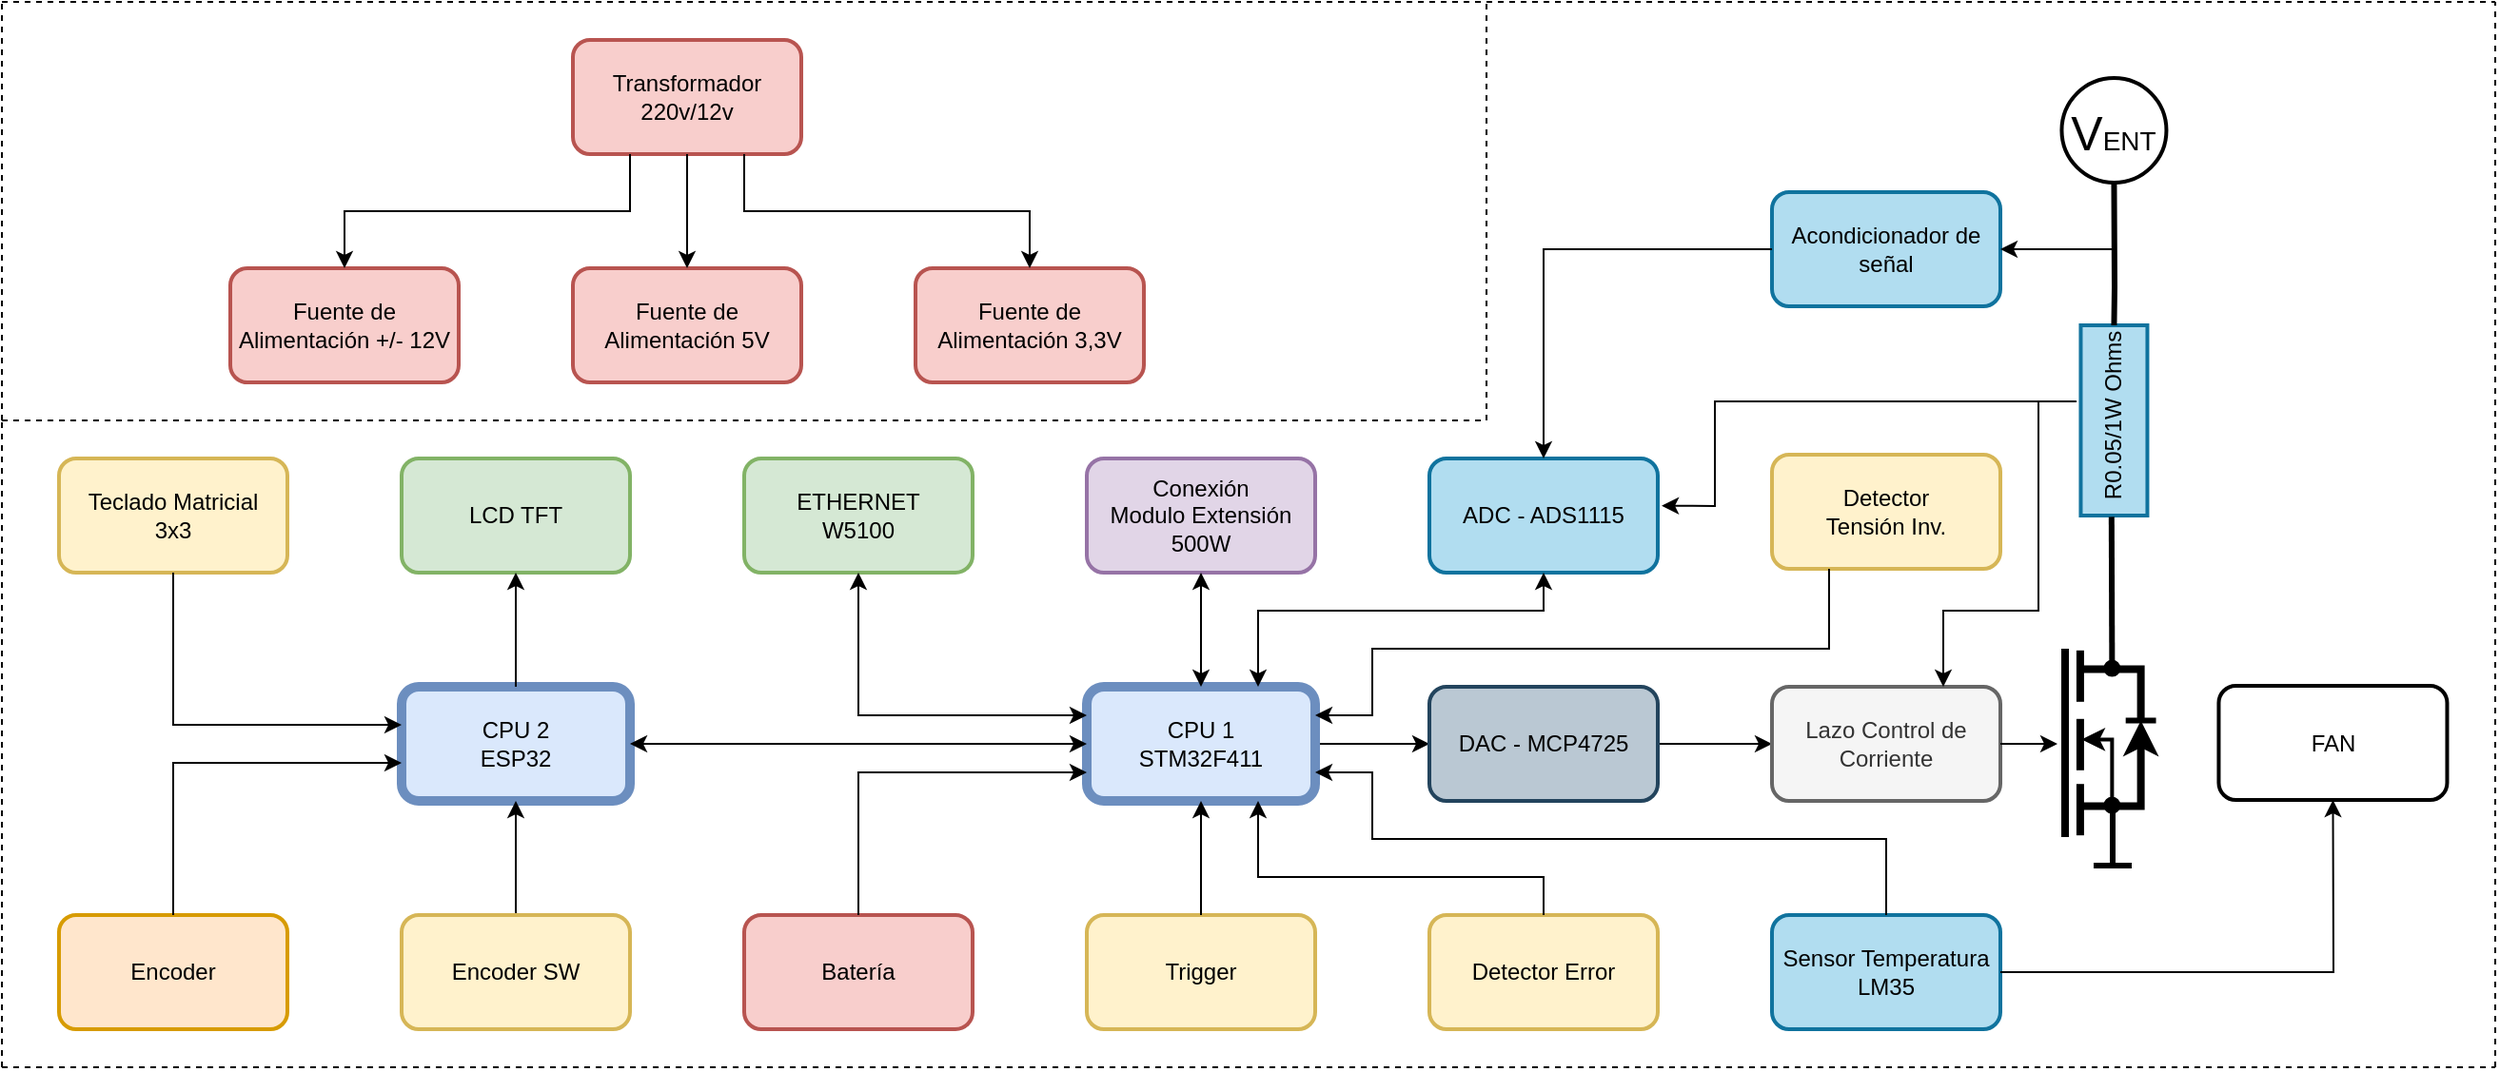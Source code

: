<mxfile version="21.7.5" type="github">
  <diagram name="Página-1" id="7lZH52VtYHdOlNdaaxMl">
    <mxGraphModel dx="1358" dy="715" grid="0" gridSize="10" guides="1" tooltips="1" connect="1" arrows="1" fold="1" page="1" pageScale="1" pageWidth="10000" pageHeight="10000" math="0" shadow="0">
      <root>
        <mxCell id="0" />
        <mxCell id="1" parent="0" />
        <mxCell id="78oOAkl6ML1StjrEmniX-30" value="" style="rounded=0;whiteSpace=wrap;html=1;direction=north;strokeWidth=2;fillColor=#b1ddf0;strokeColor=#10739e;" vertex="1" parent="1">
          <mxGeometry x="1222.23" y="490" width="35" height="100" as="geometry" />
        </mxCell>
        <mxCell id="78oOAkl6ML1StjrEmniX-38" value="R0.05/1W Ohms" style="text;html=1;align=center;verticalAlign=middle;resizable=0;points=[];autosize=1;strokeColor=none;fillColor=none;rotation=-90;" vertex="1" parent="1">
          <mxGeometry x="1184.73" y="523" width="110" height="30" as="geometry" />
        </mxCell>
        <mxCell id="78oOAkl6ML1StjrEmniX-1" value="CPU 2&lt;br&gt;ESP32" style="rounded=1;whiteSpace=wrap;html=1;fillColor=#dae8fc;strokeColor=#6c8ebf;strokeWidth=5;" vertex="1" parent="1">
          <mxGeometry x="340" y="680" width="120" height="60" as="geometry" />
        </mxCell>
        <mxCell id="78oOAkl6ML1StjrEmniX-43" value="" style="edgeStyle=orthogonalEdgeStyle;rounded=0;orthogonalLoop=1;jettySize=auto;html=1;" edge="1" parent="1" source="78oOAkl6ML1StjrEmniX-2" target="78oOAkl6ML1StjrEmniX-9">
          <mxGeometry relative="1" as="geometry" />
        </mxCell>
        <mxCell id="78oOAkl6ML1StjrEmniX-2" value="CPU 1&lt;br&gt;STM32F411" style="rounded=1;whiteSpace=wrap;html=1;fillColor=#dae8fc;strokeColor=#6c8ebf;strokeWidth=5;" vertex="1" parent="1">
          <mxGeometry x="700" y="680" width="120" height="60" as="geometry" />
        </mxCell>
        <mxCell id="78oOAkl6ML1StjrEmniX-45" value="" style="edgeStyle=orthogonalEdgeStyle;rounded=0;orthogonalLoop=1;jettySize=auto;html=1;" edge="1" parent="1" source="78oOAkl6ML1StjrEmniX-9" target="78oOAkl6ML1StjrEmniX-28">
          <mxGeometry relative="1" as="geometry" />
        </mxCell>
        <mxCell id="78oOAkl6ML1StjrEmniX-9" value="DAC - MCP4725" style="rounded=1;whiteSpace=wrap;html=1;fillColor=#bac8d3;strokeColor=#23445d;strokeWidth=2;" vertex="1" parent="1">
          <mxGeometry x="880" y="680" width="120" height="60" as="geometry" />
        </mxCell>
        <mxCell id="78oOAkl6ML1StjrEmniX-10" value="ADC - ADS1115" style="rounded=1;whiteSpace=wrap;html=1;fillColor=#b1ddf0;strokeColor=#10739e;strokeWidth=2;" vertex="1" parent="1">
          <mxGeometry x="880" y="560" width="120" height="60" as="geometry" />
        </mxCell>
        <mxCell id="78oOAkl6ML1StjrEmniX-11" value="Encoder" style="rounded=1;whiteSpace=wrap;html=1;fillColor=#ffe6cc;strokeColor=#d79b00;strokeWidth=2;" vertex="1" parent="1">
          <mxGeometry x="160" y="800" width="120" height="60" as="geometry" />
        </mxCell>
        <mxCell id="78oOAkl6ML1StjrEmniX-12" value="Teclado Matricial &lt;br&gt;3x3" style="rounded=1;whiteSpace=wrap;html=1;fillColor=#fff2cc;strokeColor=#d6b656;strokeWidth=2;" vertex="1" parent="1">
          <mxGeometry x="160" y="560" width="120" height="60" as="geometry" />
        </mxCell>
        <mxCell id="78oOAkl6ML1StjrEmniX-13" value="LCD TFT" style="rounded=1;whiteSpace=wrap;html=1;fillColor=#d5e8d4;strokeColor=#82b366;strokeWidth=2;" vertex="1" parent="1">
          <mxGeometry x="340" y="560" width="120" height="60" as="geometry" />
        </mxCell>
        <mxCell id="78oOAkl6ML1StjrEmniX-24" value="" style="edgeStyle=orthogonalEdgeStyle;rounded=0;orthogonalLoop=1;jettySize=auto;html=1;" edge="1" parent="1" source="78oOAkl6ML1StjrEmniX-14" target="78oOAkl6ML1StjrEmniX-1">
          <mxGeometry relative="1" as="geometry" />
        </mxCell>
        <mxCell id="78oOAkl6ML1StjrEmniX-14" value="Encoder SW" style="rounded=1;whiteSpace=wrap;html=1;fillColor=#fff2cc;strokeColor=#d6b656;strokeWidth=2;" vertex="1" parent="1">
          <mxGeometry x="340" y="800" width="120" height="60" as="geometry" />
        </mxCell>
        <mxCell id="78oOAkl6ML1StjrEmniX-15" value="ETHERNET&lt;br&gt;W5100" style="rounded=1;whiteSpace=wrap;html=1;fillColor=#d5e8d4;strokeColor=#82b366;strokeWidth=2;" vertex="1" parent="1">
          <mxGeometry x="520" y="560" width="120" height="60" as="geometry" />
        </mxCell>
        <mxCell id="78oOAkl6ML1StjrEmniX-17" value="Batería" style="rounded=1;whiteSpace=wrap;html=1;fillColor=#f8cecc;strokeColor=#b85450;strokeWidth=2;" vertex="1" parent="1">
          <mxGeometry x="520" y="800" width="120" height="60" as="geometry" />
        </mxCell>
        <mxCell id="78oOAkl6ML1StjrEmniX-18" value="Sensor Temperatura&lt;br&gt;LM35" style="rounded=1;whiteSpace=wrap;html=1;fillColor=#b1ddf0;strokeColor=#10739e;strokeWidth=2;" vertex="1" parent="1">
          <mxGeometry x="1060" y="800" width="120" height="60" as="geometry" />
        </mxCell>
        <mxCell id="78oOAkl6ML1StjrEmniX-19" value="Conexión&lt;br&gt;Modulo Extensión&lt;br&gt;500W" style="rounded=1;whiteSpace=wrap;html=1;fillColor=#e1d5e7;strokeColor=#9673a6;strokeWidth=2;" vertex="1" parent="1">
          <mxGeometry x="700" y="560" width="120" height="60" as="geometry" />
        </mxCell>
        <mxCell id="78oOAkl6ML1StjrEmniX-20" value="Trigger" style="rounded=1;whiteSpace=wrap;html=1;fillColor=#fff2cc;strokeColor=#d6b656;strokeWidth=2;" vertex="1" parent="1">
          <mxGeometry x="700" y="800" width="120" height="60" as="geometry" />
        </mxCell>
        <mxCell id="78oOAkl6ML1StjrEmniX-21" value="" style="endArrow=classic;html=1;rounded=0;entryX=0.5;entryY=1;entryDx=0;entryDy=0;" edge="1" parent="1" target="78oOAkl6ML1StjrEmniX-13">
          <mxGeometry width="50" height="50" relative="1" as="geometry">
            <mxPoint x="400" y="680" as="sourcePoint" />
            <mxPoint x="450" y="630" as="targetPoint" />
          </mxGeometry>
        </mxCell>
        <mxCell id="78oOAkl6ML1StjrEmniX-22" value="" style="endArrow=classic;html=1;rounded=0;exitX=0.5;exitY=0;exitDx=0;exitDy=0;" edge="1" parent="1" source="78oOAkl6ML1StjrEmniX-11">
          <mxGeometry width="50" height="50" relative="1" as="geometry">
            <mxPoint x="340" y="720" as="sourcePoint" />
            <mxPoint x="340" y="720" as="targetPoint" />
            <Array as="points">
              <mxPoint x="220" y="720" />
            </Array>
          </mxGeometry>
        </mxCell>
        <mxCell id="78oOAkl6ML1StjrEmniX-23" value="" style="endArrow=classic;html=1;rounded=0;exitX=0.5;exitY=1;exitDx=0;exitDy=0;" edge="1" parent="1" source="78oOAkl6ML1StjrEmniX-12">
          <mxGeometry width="50" height="50" relative="1" as="geometry">
            <mxPoint x="340" y="700" as="sourcePoint" />
            <mxPoint x="340" y="700" as="targetPoint" />
            <Array as="points">
              <mxPoint x="220" y="700" />
            </Array>
          </mxGeometry>
        </mxCell>
        <mxCell id="78oOAkl6ML1StjrEmniX-25" value="" style="endArrow=classic;startArrow=classic;html=1;rounded=0;entryX=0;entryY=0.5;entryDx=0;entryDy=0;" edge="1" parent="1" target="78oOAkl6ML1StjrEmniX-2">
          <mxGeometry width="50" height="50" relative="1" as="geometry">
            <mxPoint x="460" y="710" as="sourcePoint" />
            <mxPoint x="510" y="660" as="targetPoint" />
          </mxGeometry>
        </mxCell>
        <mxCell id="78oOAkl6ML1StjrEmniX-26" value="FAN" style="rounded=1;whiteSpace=wrap;html=1;strokeWidth=2;" vertex="1" parent="1">
          <mxGeometry x="1294.73" y="679.5" width="120" height="60" as="geometry" />
        </mxCell>
        <mxCell id="78oOAkl6ML1StjrEmniX-28" value="Lazo Control de Corriente" style="rounded=1;whiteSpace=wrap;html=1;strokeWidth=2;fillColor=#f5f5f5;strokeColor=#666666;fontColor=#333333;" vertex="1" parent="1">
          <mxGeometry x="1060" y="680" width="120" height="60" as="geometry" />
        </mxCell>
        <mxCell id="78oOAkl6ML1StjrEmniX-32" value="Transformador 220v/12v" style="rounded=1;whiteSpace=wrap;html=1;fillColor=#f8cecc;strokeColor=#b85450;strokeWidth=2;" vertex="1" parent="1">
          <mxGeometry x="430" y="340" width="120" height="60" as="geometry" />
        </mxCell>
        <mxCell id="78oOAkl6ML1StjrEmniX-33" value="Fuente de Alimentación +/- 12V" style="rounded=1;whiteSpace=wrap;html=1;fillColor=#f8cecc;strokeColor=#b85450;strokeWidth=2;" vertex="1" parent="1">
          <mxGeometry x="250" y="460" width="120" height="60" as="geometry" />
        </mxCell>
        <mxCell id="78oOAkl6ML1StjrEmniX-34" value="Fuente de Alimentación 5V" style="rounded=1;whiteSpace=wrap;html=1;fillColor=#f8cecc;strokeColor=#b85450;strokeWidth=2;" vertex="1" parent="1">
          <mxGeometry x="430" y="460" width="120" height="60" as="geometry" />
        </mxCell>
        <mxCell id="78oOAkl6ML1StjrEmniX-35" value="Fuente de Alimentación 3,3V" style="rounded=1;whiteSpace=wrap;html=1;fillColor=#f8cecc;strokeColor=#b85450;strokeWidth=2;" vertex="1" parent="1">
          <mxGeometry x="610" y="460" width="120" height="60" as="geometry" />
        </mxCell>
        <mxCell id="78oOAkl6ML1StjrEmniX-36" value="Detector Error" style="rounded=1;whiteSpace=wrap;html=1;fillColor=#fff2cc;strokeColor=#d6b656;strokeWidth=2;" vertex="1" parent="1">
          <mxGeometry x="880" y="800" width="120" height="60" as="geometry" />
        </mxCell>
        <mxCell id="78oOAkl6ML1StjrEmniX-37" value="Detector &lt;br&gt;Tensión Inv." style="rounded=1;whiteSpace=wrap;html=1;fillColor=#fff2cc;strokeColor=#d6b656;strokeWidth=2;" vertex="1" parent="1">
          <mxGeometry x="1060" y="558" width="120" height="60" as="geometry" />
        </mxCell>
        <mxCell id="78oOAkl6ML1StjrEmniX-39" value="" style="endArrow=classic;startArrow=classic;html=1;rounded=0;exitX=0;exitY=0.25;exitDx=0;exitDy=0;entryX=0.5;entryY=1;entryDx=0;entryDy=0;" edge="1" parent="1" source="78oOAkl6ML1StjrEmniX-2" target="78oOAkl6ML1StjrEmniX-15">
          <mxGeometry width="50" height="50" relative="1" as="geometry">
            <mxPoint x="630" y="680" as="sourcePoint" />
            <mxPoint x="680" y="630" as="targetPoint" />
            <Array as="points">
              <mxPoint x="580" y="695" />
            </Array>
          </mxGeometry>
        </mxCell>
        <mxCell id="78oOAkl6ML1StjrEmniX-40" value="" style="endArrow=classic;html=1;rounded=0;entryX=0;entryY=0.75;entryDx=0;entryDy=0;" edge="1" parent="1" target="78oOAkl6ML1StjrEmniX-2">
          <mxGeometry width="50" height="50" relative="1" as="geometry">
            <mxPoint x="580" y="800" as="sourcePoint" />
            <mxPoint x="630" y="750" as="targetPoint" />
            <Array as="points">
              <mxPoint x="580" y="725" />
            </Array>
          </mxGeometry>
        </mxCell>
        <mxCell id="78oOAkl6ML1StjrEmniX-41" value="" style="endArrow=classic;html=1;rounded=0;entryX=0.5;entryY=1;entryDx=0;entryDy=0;" edge="1" parent="1" target="78oOAkl6ML1StjrEmniX-2">
          <mxGeometry width="50" height="50" relative="1" as="geometry">
            <mxPoint x="760" y="800" as="sourcePoint" />
            <mxPoint x="810" y="750" as="targetPoint" />
          </mxGeometry>
        </mxCell>
        <mxCell id="78oOAkl6ML1StjrEmniX-42" value="" style="endArrow=classic;html=1;rounded=0;entryX=0.75;entryY=1;entryDx=0;entryDy=0;" edge="1" parent="1" target="78oOAkl6ML1StjrEmniX-2">
          <mxGeometry width="50" height="50" relative="1" as="geometry">
            <mxPoint x="940" y="800" as="sourcePoint" />
            <mxPoint x="990" y="750" as="targetPoint" />
            <Array as="points">
              <mxPoint x="940" y="780" />
              <mxPoint x="860" y="780" />
              <mxPoint x="790" y="780" />
            </Array>
          </mxGeometry>
        </mxCell>
        <mxCell id="78oOAkl6ML1StjrEmniX-44" value="" style="endArrow=classic;startArrow=classic;html=1;rounded=0;entryX=0.5;entryY=1;entryDx=0;entryDy=0;" edge="1" parent="1" target="78oOAkl6ML1StjrEmniX-19">
          <mxGeometry width="50" height="50" relative="1" as="geometry">
            <mxPoint x="760" y="680" as="sourcePoint" />
            <mxPoint x="810" y="630" as="targetPoint" />
          </mxGeometry>
        </mxCell>
        <mxCell id="78oOAkl6ML1StjrEmniX-47" value="" style="endArrow=classic;startArrow=classic;html=1;rounded=0;entryX=0.5;entryY=1;entryDx=0;entryDy=0;" edge="1" parent="1" target="78oOAkl6ML1StjrEmniX-10">
          <mxGeometry width="50" height="50" relative="1" as="geometry">
            <mxPoint x="790" y="680" as="sourcePoint" />
            <mxPoint x="940" y="650" as="targetPoint" />
            <Array as="points">
              <mxPoint x="790" y="640" />
              <mxPoint x="860" y="640" />
              <mxPoint x="940" y="640" />
            </Array>
          </mxGeometry>
        </mxCell>
        <mxCell id="78oOAkl6ML1StjrEmniX-48" value="" style="endArrow=classic;html=1;rounded=0;entryX=1;entryY=0.25;entryDx=0;entryDy=0;exitX=0.25;exitY=1;exitDx=0;exitDy=0;" edge="1" parent="1" source="78oOAkl6ML1StjrEmniX-37" target="78oOAkl6ML1StjrEmniX-2">
          <mxGeometry width="50" height="50" relative="1" as="geometry">
            <mxPoint x="800" y="800" as="sourcePoint" />
            <mxPoint x="850" y="750" as="targetPoint" />
            <Array as="points">
              <mxPoint x="1090" y="660" />
              <mxPoint x="1020" y="660" />
              <mxPoint x="850" y="660" />
              <mxPoint x="850" y="695" />
            </Array>
          </mxGeometry>
        </mxCell>
        <mxCell id="78oOAkl6ML1StjrEmniX-49" value="" style="endArrow=classic;html=1;rounded=0;entryX=1;entryY=0.75;entryDx=0;entryDy=0;" edge="1" parent="1" target="78oOAkl6ML1StjrEmniX-2">
          <mxGeometry width="50" height="50" relative="1" as="geometry">
            <mxPoint x="1120" y="800" as="sourcePoint" />
            <mxPoint x="1170" y="750" as="targetPoint" />
            <Array as="points">
              <mxPoint x="1120" y="760" />
              <mxPoint x="850" y="760" />
              <mxPoint x="850" y="725" />
            </Array>
          </mxGeometry>
        </mxCell>
        <mxCell id="78oOAkl6ML1StjrEmniX-50" value="&lt;font style=&quot;&quot;&gt;&lt;span style=&quot;font-size: 25px;&quot;&gt;V&lt;/span&gt;&lt;font style=&quot;font-size: 14px;&quot;&gt;ENT&lt;/font&gt;&lt;/font&gt;" style="ellipse;whiteSpace=wrap;html=1;aspect=fixed;strokeWidth=2;" vertex="1" parent="1">
          <mxGeometry x="1212.23" y="360" width="55" height="55" as="geometry" />
        </mxCell>
        <mxCell id="78oOAkl6ML1StjrEmniX-52" value="" style="endArrow=none;html=1;rounded=0;exitX=1;exitY=0.5;exitDx=0;exitDy=0;entryX=0.5;entryY=1;entryDx=0;entryDy=0;strokeWidth=3;" edge="1" parent="1" source="78oOAkl6ML1StjrEmniX-30" target="78oOAkl6ML1StjrEmniX-50">
          <mxGeometry width="50" height="50" relative="1" as="geometry">
            <mxPoint x="1291" y="540" as="sourcePoint" />
            <mxPoint x="1341" y="490" as="targetPoint" />
            <Array as="points">
              <mxPoint x="1240" y="470" />
            </Array>
          </mxGeometry>
        </mxCell>
        <mxCell id="78oOAkl6ML1StjrEmniX-55" value="Acondicionador de señal" style="rounded=1;whiteSpace=wrap;html=1;fillColor=#b1ddf0;strokeColor=#10739e;strokeWidth=2;" vertex="1" parent="1">
          <mxGeometry x="1060" y="420" width="120" height="60" as="geometry" />
        </mxCell>
        <mxCell id="78oOAkl6ML1StjrEmniX-56" value="" style="endArrow=classic;html=1;rounded=0;entryX=1;entryY=0.5;entryDx=0;entryDy=0;" edge="1" parent="1" target="78oOAkl6ML1StjrEmniX-55">
          <mxGeometry width="50" height="50" relative="1" as="geometry">
            <mxPoint x="1240" y="450" as="sourcePoint" />
            <mxPoint x="1290" y="420" as="targetPoint" />
          </mxGeometry>
        </mxCell>
        <mxCell id="78oOAkl6ML1StjrEmniX-57" value="" style="endArrow=classic;html=1;rounded=0;entryX=0.5;entryY=0;entryDx=0;entryDy=0;exitX=0;exitY=0.5;exitDx=0;exitDy=0;" edge="1" parent="1" source="78oOAkl6ML1StjrEmniX-55" target="78oOAkl6ML1StjrEmniX-10">
          <mxGeometry width="50" height="50" relative="1" as="geometry">
            <mxPoint x="1060" y="470" as="sourcePoint" />
            <mxPoint x="1110" y="420" as="targetPoint" />
            <Array as="points">
              <mxPoint x="940" y="450" />
            </Array>
          </mxGeometry>
        </mxCell>
        <mxCell id="78oOAkl6ML1StjrEmniX-70" value="" style="endArrow=none;html=1;rounded=0;exitX=0.5;exitY=0;exitDx=0;exitDy=0;strokeWidth=3;sourcePerimeterSpacing=0;strokeColor=default;entryX=0.021;entryY=0.456;entryDx=0;entryDy=0;entryPerimeter=0;" edge="1" parent="1" source="78oOAkl6ML1StjrEmniX-67" target="78oOAkl6ML1StjrEmniX-38">
          <mxGeometry width="50" height="50" relative="1" as="geometry">
            <mxPoint x="1296.361" y="663.63" as="sourcePoint" />
            <mxPoint x="1240" y="610" as="targetPoint" />
          </mxGeometry>
        </mxCell>
        <mxCell id="78oOAkl6ML1StjrEmniX-71" value="" style="group" vertex="1" connectable="0" parent="1">
          <mxGeometry x="1214" y="660" width="47.77" height="99" as="geometry" />
        </mxCell>
        <mxCell id="78oOAkl6ML1StjrEmniX-58" value="" style="endArrow=classic;html=1;rounded=0;strokeWidth=2;" edge="1" parent="78oOAkl6ML1StjrEmniX-71">
          <mxGeometry width="50" height="50" relative="1" as="geometry">
            <mxPoint x="24.681" y="81.9" as="sourcePoint" />
            <mxPoint x="8.758" y="47.7" as="targetPoint" />
            <Array as="points">
              <mxPoint x="24.681" y="47.7" />
            </Array>
          </mxGeometry>
        </mxCell>
        <mxCell id="78oOAkl6ML1StjrEmniX-59" value="" style="endArrow=none;html=1;rounded=0;strokeWidth=4;" edge="1" parent="78oOAkl6ML1StjrEmniX-71">
          <mxGeometry width="50" height="50" relative="1" as="geometry">
            <mxPoint x="7.962" y="27.9" as="sourcePoint" />
            <mxPoint x="7.962" y="0.9" as="targetPoint" />
          </mxGeometry>
        </mxCell>
        <mxCell id="78oOAkl6ML1StjrEmniX-60" value="" style="endArrow=none;html=1;rounded=0;strokeWidth=4;" edge="1" parent="78oOAkl6ML1StjrEmniX-71">
          <mxGeometry width="50" height="50" relative="1" as="geometry">
            <mxPoint x="7.962" y="63.9" as="sourcePoint" />
            <mxPoint x="7.962" y="36.9" as="targetPoint" />
            <Array as="points">
              <mxPoint x="7.962" y="45.9" />
            </Array>
          </mxGeometry>
        </mxCell>
        <mxCell id="78oOAkl6ML1StjrEmniX-61" value="" style="endArrow=none;html=1;rounded=0;strokeWidth=4;" edge="1" parent="78oOAkl6ML1StjrEmniX-71">
          <mxGeometry width="50" height="50" relative="1" as="geometry">
            <mxPoint x="7.962" y="98.1" as="sourcePoint" />
            <mxPoint x="7.962" y="71.1" as="targetPoint" />
            <Array as="points">
              <mxPoint x="7.962" y="80.1" />
            </Array>
          </mxGeometry>
        </mxCell>
        <mxCell id="78oOAkl6ML1StjrEmniX-62" value="" style="endArrow=none;html=1;rounded=0;strokeWidth=4;" edge="1" parent="78oOAkl6ML1StjrEmniX-71">
          <mxGeometry width="50" height="50" relative="1" as="geometry">
            <mxPoint y="99" as="sourcePoint" />
            <mxPoint as="targetPoint" />
          </mxGeometry>
        </mxCell>
        <mxCell id="78oOAkl6ML1StjrEmniX-63" value="" style="endArrow=classic;html=1;rounded=0;strokeWidth=4;" edge="1" parent="78oOAkl6ML1StjrEmniX-71">
          <mxGeometry width="50" height="50" relative="1" as="geometry">
            <mxPoint x="7.962" y="82.8" as="sourcePoint" />
            <mxPoint x="39.808" y="37.8" as="targetPoint" />
            <Array as="points">
              <mxPoint x="39.808" y="82.8" />
            </Array>
          </mxGeometry>
        </mxCell>
        <mxCell id="78oOAkl6ML1StjrEmniX-64" value="" style="endArrow=none;html=1;rounded=0;strokeWidth=3;" edge="1" parent="78oOAkl6ML1StjrEmniX-71">
          <mxGeometry width="50" height="50" relative="1" as="geometry">
            <mxPoint x="31.847" y="37.8" as="sourcePoint" />
            <mxPoint x="47.77" y="37.8" as="targetPoint" />
          </mxGeometry>
        </mxCell>
        <mxCell id="78oOAkl6ML1StjrEmniX-65" value="" style="endArrow=none;html=1;rounded=0;strokeWidth=4;" edge="1" parent="78oOAkl6ML1StjrEmniX-71">
          <mxGeometry width="50" height="50" relative="1" as="geometry">
            <mxPoint x="39.808" y="37.8" as="sourcePoint" />
            <mxPoint x="7.962" y="10.8" as="targetPoint" />
            <Array as="points">
              <mxPoint x="39.808" y="10.8" />
            </Array>
          </mxGeometry>
        </mxCell>
        <mxCell id="78oOAkl6ML1StjrEmniX-67" value="" style="ellipse;whiteSpace=wrap;html=1;aspect=fixed;fillColor=#000000;fillStyle=solid;" vertex="1" parent="78oOAkl6ML1StjrEmniX-71">
          <mxGeometry x="20.7" y="6.3" width="7.962" height="7.962" as="geometry" />
        </mxCell>
        <mxCell id="78oOAkl6ML1StjrEmniX-68" value="" style="ellipse;whiteSpace=wrap;html=1;aspect=fixed;fillColor=#000000;fillStyle=solid;" vertex="1" parent="78oOAkl6ML1StjrEmniX-71">
          <mxGeometry x="20.7" y="78.3" width="7.962" height="7.962" as="geometry" />
        </mxCell>
        <mxCell id="78oOAkl6ML1StjrEmniX-73" value="" style="endArrow=classic;html=1;rounded=0;" edge="1" parent="1">
          <mxGeometry width="50" height="50" relative="1" as="geometry">
            <mxPoint x="1180" y="710" as="sourcePoint" />
            <mxPoint x="1210" y="710" as="targetPoint" />
          </mxGeometry>
        </mxCell>
        <mxCell id="78oOAkl6ML1StjrEmniX-74" value="" style="endArrow=classic;html=1;rounded=0;entryX=0.5;entryY=1;entryDx=0;entryDy=0;" edge="1" parent="1" target="78oOAkl6ML1StjrEmniX-26">
          <mxGeometry width="50" height="50" relative="1" as="geometry">
            <mxPoint x="1180" y="830" as="sourcePoint" />
            <mxPoint x="1230" y="780" as="targetPoint" />
            <Array as="points">
              <mxPoint x="1355" y="830" />
            </Array>
          </mxGeometry>
        </mxCell>
        <mxCell id="78oOAkl6ML1StjrEmniX-75" value="" style="endArrow=none;html=1;rounded=0;strokeWidth=3;" edge="1" parent="1">
          <mxGeometry width="50" height="50" relative="1" as="geometry">
            <mxPoint x="1239" y="774" as="sourcePoint" />
            <mxPoint x="1239" y="744" as="targetPoint" />
          </mxGeometry>
        </mxCell>
        <mxCell id="78oOAkl6ML1StjrEmniX-76" value="" style="endArrow=none;html=1;rounded=0;strokeWidth=3;" edge="1" parent="1">
          <mxGeometry width="50" height="50" relative="1" as="geometry">
            <mxPoint x="1229" y="774" as="sourcePoint" />
            <mxPoint x="1249" y="774" as="targetPoint" />
          </mxGeometry>
        </mxCell>
        <mxCell id="78oOAkl6ML1StjrEmniX-77" value="" style="endArrow=classic;html=1;rounded=0;entryX=1.017;entryY=0.414;entryDx=0;entryDy=0;entryPerimeter=0;" edge="1" parent="1" target="78oOAkl6ML1StjrEmniX-10">
          <mxGeometry width="50" height="50" relative="1" as="geometry">
            <mxPoint x="1220" y="530" as="sourcePoint" />
            <mxPoint x="1270" y="490" as="targetPoint" />
            <Array as="points">
              <mxPoint x="1030" y="530" />
              <mxPoint x="1030" y="585" />
            </Array>
          </mxGeometry>
        </mxCell>
        <mxCell id="78oOAkl6ML1StjrEmniX-78" value="" style="endArrow=classic;html=1;rounded=0;entryX=0.75;entryY=0;entryDx=0;entryDy=0;" edge="1" parent="1" target="78oOAkl6ML1StjrEmniX-28">
          <mxGeometry width="50" height="50" relative="1" as="geometry">
            <mxPoint x="1200" y="530" as="sourcePoint" />
            <mxPoint x="1250" y="480" as="targetPoint" />
            <Array as="points">
              <mxPoint x="1200" y="640" />
              <mxPoint x="1180" y="640" />
              <mxPoint x="1150" y="640" />
            </Array>
          </mxGeometry>
        </mxCell>
        <mxCell id="78oOAkl6ML1StjrEmniX-79" value="" style="endArrow=classic;html=1;rounded=0;entryX=0.5;entryY=0;entryDx=0;entryDy=0;" edge="1" parent="1" target="78oOAkl6ML1StjrEmniX-34">
          <mxGeometry width="50" height="50" relative="1" as="geometry">
            <mxPoint x="490" y="400" as="sourcePoint" />
            <mxPoint x="540" y="350" as="targetPoint" />
          </mxGeometry>
        </mxCell>
        <mxCell id="78oOAkl6ML1StjrEmniX-80" value="" style="endArrow=classic;html=1;rounded=0;entryX=0.5;entryY=0;entryDx=0;entryDy=0;exitX=0.25;exitY=1;exitDx=0;exitDy=0;" edge="1" parent="1" source="78oOAkl6ML1StjrEmniX-32" target="78oOAkl6ML1StjrEmniX-33">
          <mxGeometry width="50" height="50" relative="1" as="geometry">
            <mxPoint x="470" y="400" as="sourcePoint" />
            <mxPoint x="520" y="350" as="targetPoint" />
            <Array as="points">
              <mxPoint x="460" y="430" />
              <mxPoint x="310" y="430" />
            </Array>
          </mxGeometry>
        </mxCell>
        <mxCell id="78oOAkl6ML1StjrEmniX-81" value="" style="endArrow=classic;html=1;rounded=0;entryX=0.5;entryY=0;entryDx=0;entryDy=0;exitX=0.75;exitY=1;exitDx=0;exitDy=0;" edge="1" parent="1" source="78oOAkl6ML1StjrEmniX-32" target="78oOAkl6ML1StjrEmniX-35">
          <mxGeometry width="50" height="50" relative="1" as="geometry">
            <mxPoint x="830" y="400" as="sourcePoint" />
            <mxPoint x="670" y="460" as="targetPoint" />
            <Array as="points">
              <mxPoint x="520" y="430" />
              <mxPoint x="670" y="430" />
            </Array>
          </mxGeometry>
        </mxCell>
        <mxCell id="78oOAkl6ML1StjrEmniX-82" value="" style="endArrow=none;dashed=1;html=1;rounded=0;" edge="1" parent="1">
          <mxGeometry width="50" height="50" relative="1" as="geometry">
            <mxPoint x="130" y="880" as="sourcePoint" />
            <mxPoint x="130" y="540" as="targetPoint" />
          </mxGeometry>
        </mxCell>
        <mxCell id="78oOAkl6ML1StjrEmniX-83" value="" style="endArrow=none;dashed=1;html=1;rounded=0;" edge="1" parent="1">
          <mxGeometry width="50" height="50" relative="1" as="geometry">
            <mxPoint x="130" y="880" as="sourcePoint" />
            <mxPoint x="1440" y="880" as="targetPoint" />
          </mxGeometry>
        </mxCell>
        <mxCell id="78oOAkl6ML1StjrEmniX-84" value="" style="endArrow=none;dashed=1;html=1;rounded=0;" edge="1" parent="1">
          <mxGeometry width="50" height="50" relative="1" as="geometry">
            <mxPoint x="1440" y="880" as="sourcePoint" />
            <mxPoint x="1440" y="320" as="targetPoint" />
          </mxGeometry>
        </mxCell>
        <mxCell id="78oOAkl6ML1StjrEmniX-85" value="" style="endArrow=none;dashed=1;html=1;rounded=0;" edge="1" parent="1">
          <mxGeometry width="50" height="50" relative="1" as="geometry">
            <mxPoint x="130" y="540" as="sourcePoint" />
            <mxPoint x="910" y="540" as="targetPoint" />
          </mxGeometry>
        </mxCell>
        <mxCell id="78oOAkl6ML1StjrEmniX-86" value="" style="endArrow=none;dashed=1;html=1;rounded=0;" edge="1" parent="1">
          <mxGeometry width="50" height="50" relative="1" as="geometry">
            <mxPoint x="910" y="540" as="sourcePoint" />
            <mxPoint x="910" y="320" as="targetPoint" />
          </mxGeometry>
        </mxCell>
        <mxCell id="78oOAkl6ML1StjrEmniX-93" value="" style="endArrow=none;dashed=1;html=1;rounded=0;" edge="1" parent="1">
          <mxGeometry width="50" height="50" relative="1" as="geometry">
            <mxPoint x="130" y="540" as="sourcePoint" />
            <mxPoint x="130" y="320" as="targetPoint" />
          </mxGeometry>
        </mxCell>
        <mxCell id="78oOAkl6ML1StjrEmniX-94" value="" style="endArrow=none;dashed=1;html=1;rounded=0;" edge="1" parent="1">
          <mxGeometry width="50" height="50" relative="1" as="geometry">
            <mxPoint x="130" y="320" as="sourcePoint" />
            <mxPoint x="1440" y="320" as="targetPoint" />
          </mxGeometry>
        </mxCell>
      </root>
    </mxGraphModel>
  </diagram>
</mxfile>
